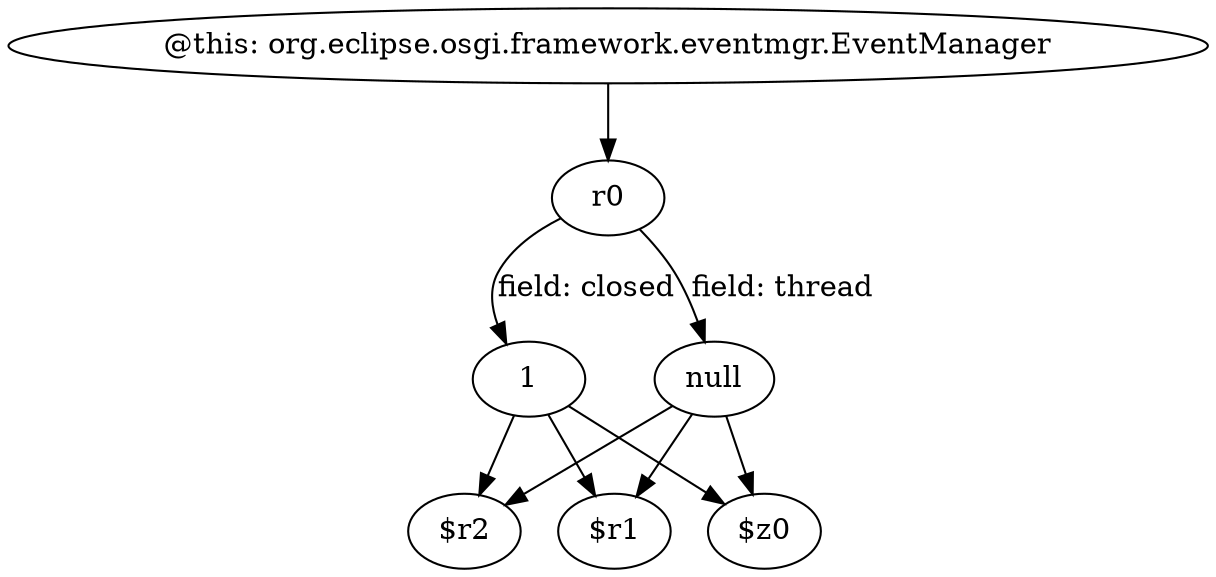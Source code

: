 digraph g {
0[label="null"]
1[label="$r2"]
0->1[label=""]
2[label="$z0"]
0->2[label=""]
3[label="r0"]
4[label="1"]
3->4[label="field: closed"]
4->2[label=""]
5[label="@this: org.eclipse.osgi.framework.eventmgr.EventManager"]
5->3[label=""]
4->1[label=""]
6[label="$r1"]
4->6[label=""]
0->6[label=""]
3->0[label="field: thread"]
}